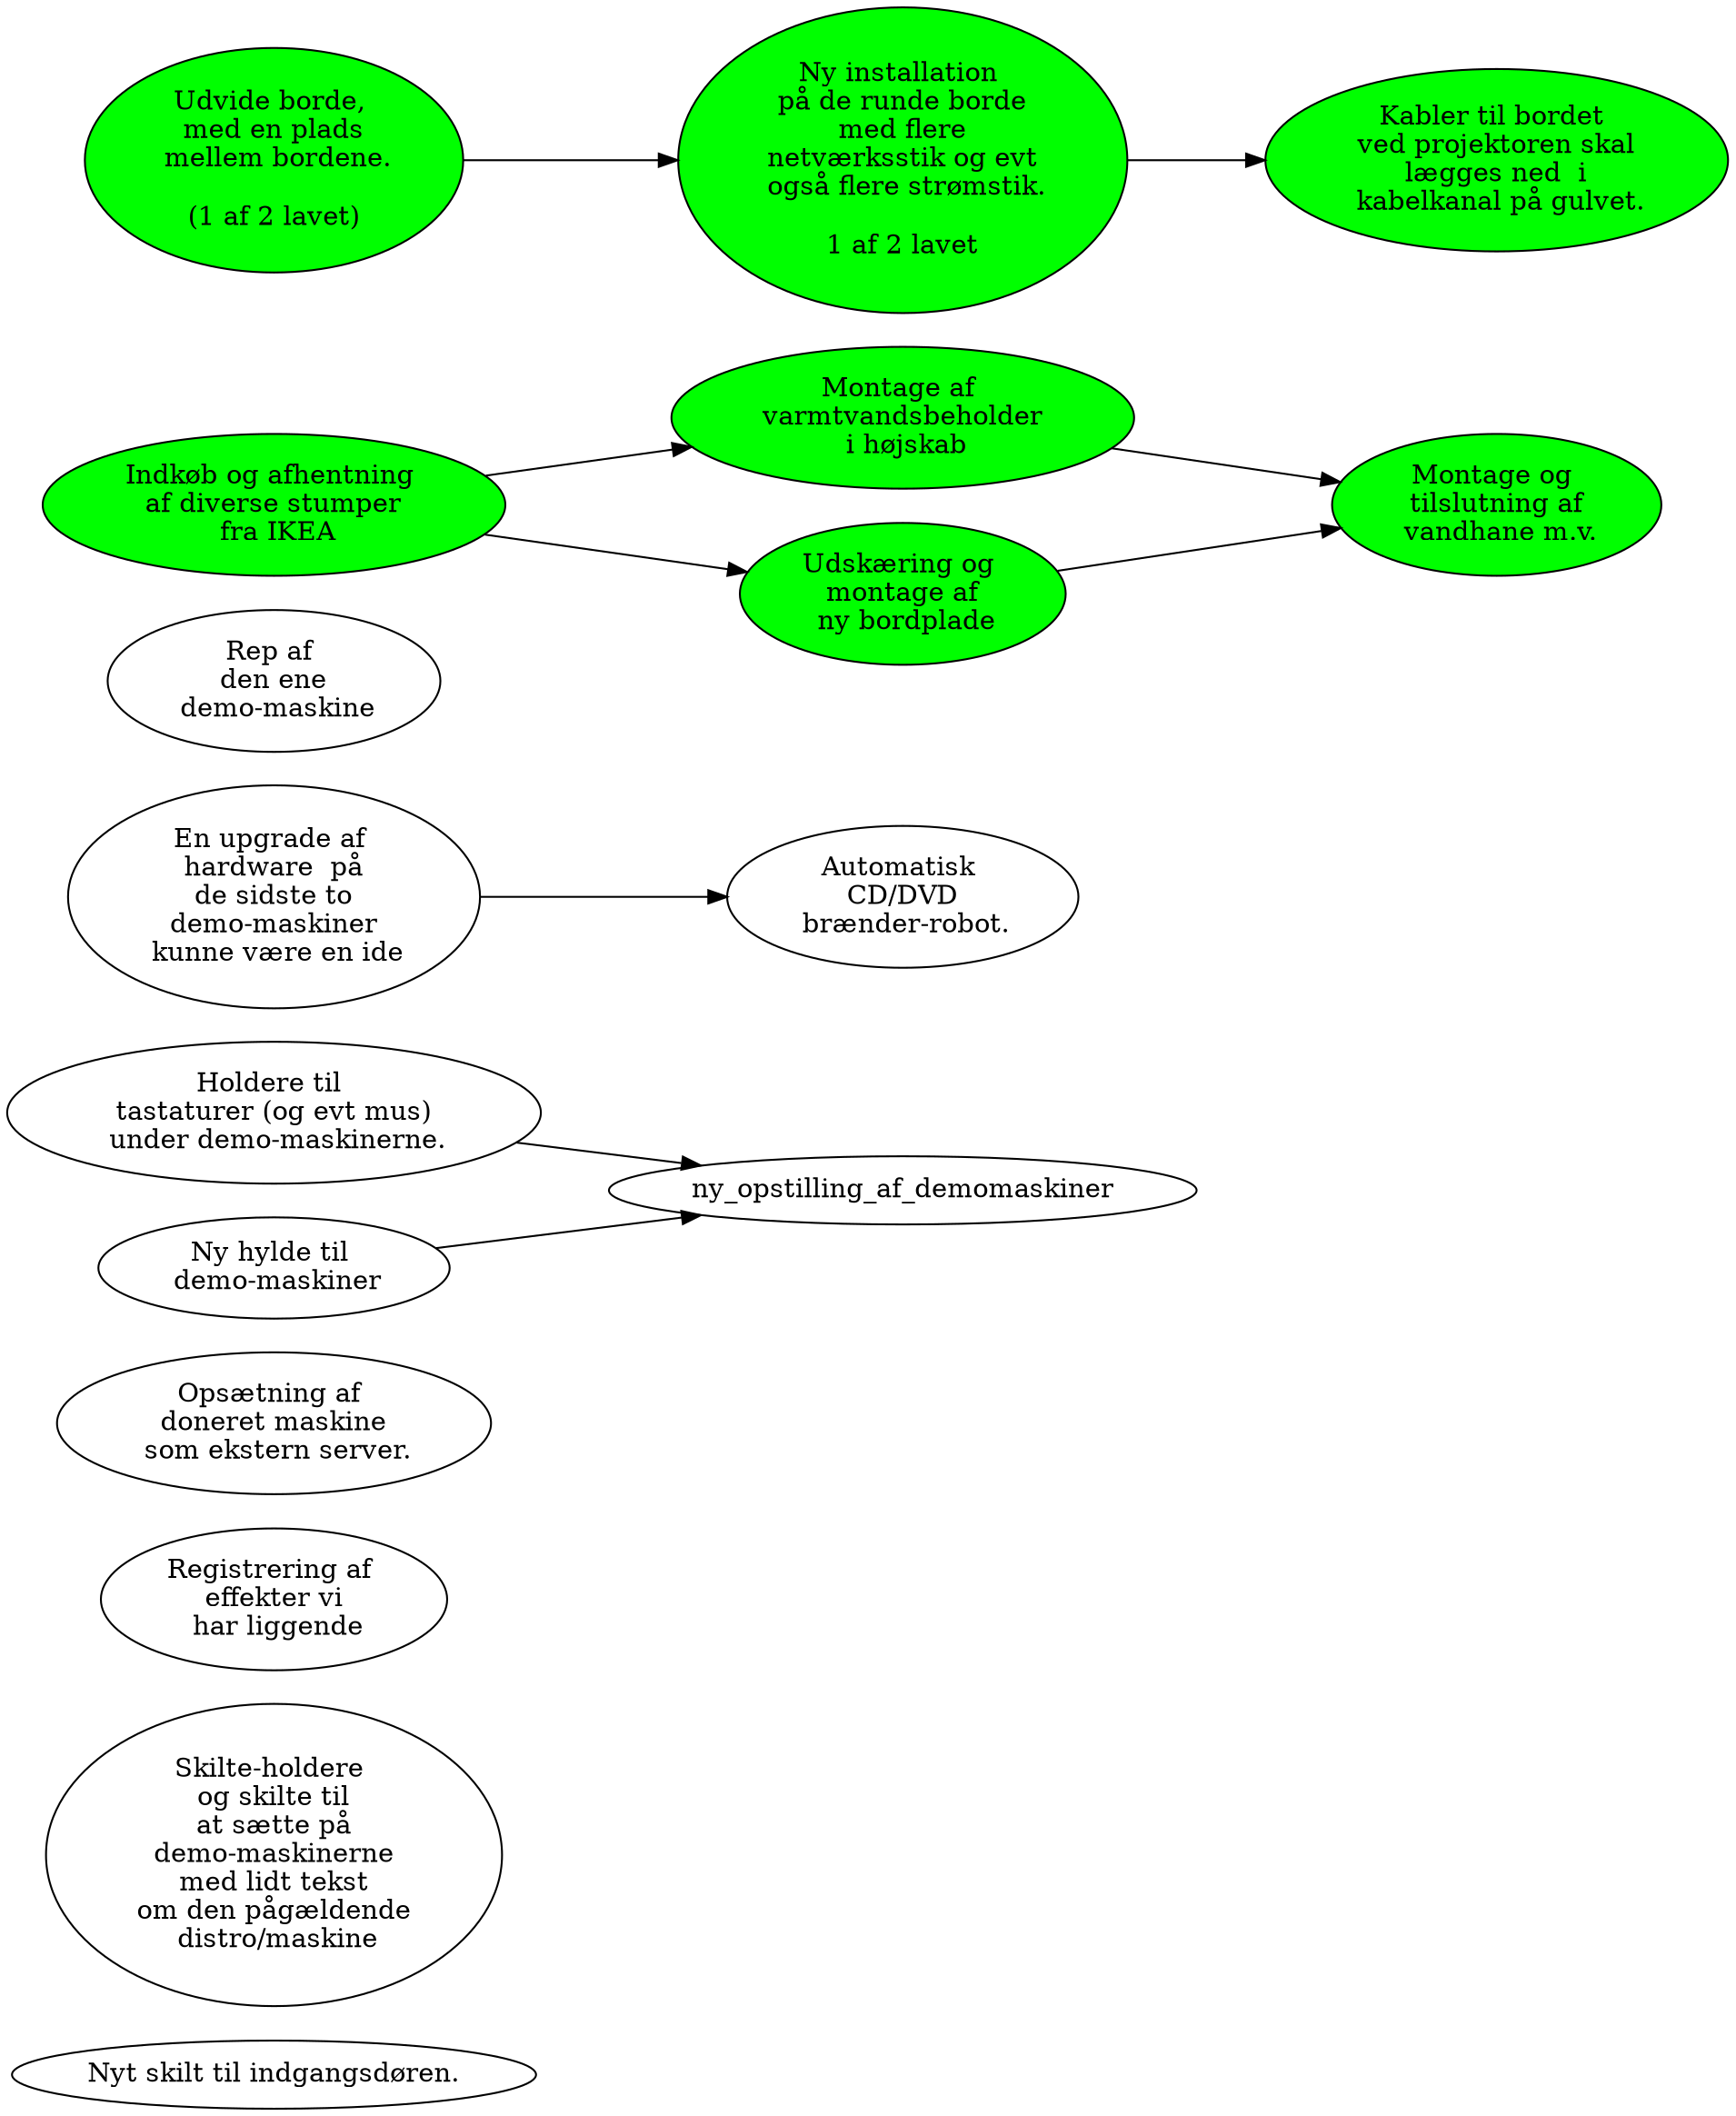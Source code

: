 digraph xxx {
    rankdir=LR;
    nyt_dørskilt [ label="Nyt skilt til indgangsdøren." ];
    skilteholdere [ label="Skilte-holdere \n og skilte til \n at sætte på \n demo-maskinerne \n med lidt tekst \n om den pågældende \n distro/maskine" ];
    registerer_udstyr [ label="Registrering af \n effekter vi \n har liggende" ];
    ny_bootserver [ label="Opsætning af \n doneret maskine \n som ekstern server." ];
    

    lav_keyboard_holdere [ label="Holdere til \n tastaturer (og evt mus) \n under demo-maskinerne." ];
    hylde_til_demomaskiner [ label="Ny hylde til \n demo-maskiner" ];
    {lav_keyboard_holdere,hylde_til_demomaskiner} -> ny_opstilling_af_demomaskiner;


    upgrade_demomaskiner [ label="En upgrade af \n hardware  på \n de sidste to \n demo-maskiner \n kunne være en ide" ];
    rep_af_demomaskine [ label="Rep af \n den ene \n demo-maskine" ];
    cd_brænder [ label="Automatisk \n CD/DVD \n brænder-robot." ];
    upgrade_demomaskiner -> cd_brænder;
    
    node [ style=filled ];
    ////////////////////////////////////////////////////////////////////////////
    // Påbegyndt
    node [ fillcolor=yellow ];
    ////////////////////////////////////////////////////////////////////////////
    // Afsluttet
    node [ fillcolor=green ];

    indkøb_hos_ikea [ label="Indkøb og afhentning \n af diverse stumper \n fra IKEA" style=filled fillcolor=green ];
    montage_af_varmtvandsbeholder [ label="Montage af \n varmtvandsbeholder \n i højskab" style=filled fillcolor=green ];
    montage_af_ny_bordplade [ label="Udskæring og \n montage af \n ny bordplade" style=filled fillcolor=green ];
    montage_og_tilslutning_af_vandhane_mv [ label="Montage og \n tilslutning af \n vandhane m.v." style=filled fillcolor=green ];
    indkøb_hos_ikea -> {montage_af_varmtvandsbeholder,montage_af_ny_bordplade} -> montage_og_tilslutning_af_vandhane_mv;

    udvid_borde [ label="Udvide borde, \n med en plads \n mellem bordene.\n\n(1 af 2 lavet)" ];
    bord_instalationer [ label="Ny installation \n på de runde borde \n med flere \n netværksstik og evt \n også flere strømstik.\n\n1 af 2 lavet" ];
    kabler_på_gulv [ label="Kabler til bordet \n ved projektoren skal \n lægges ned  i \n kabelkanal på gulvet." ];
    udvid_borde -> bord_instalationer -> kabler_på_gulv;
}
